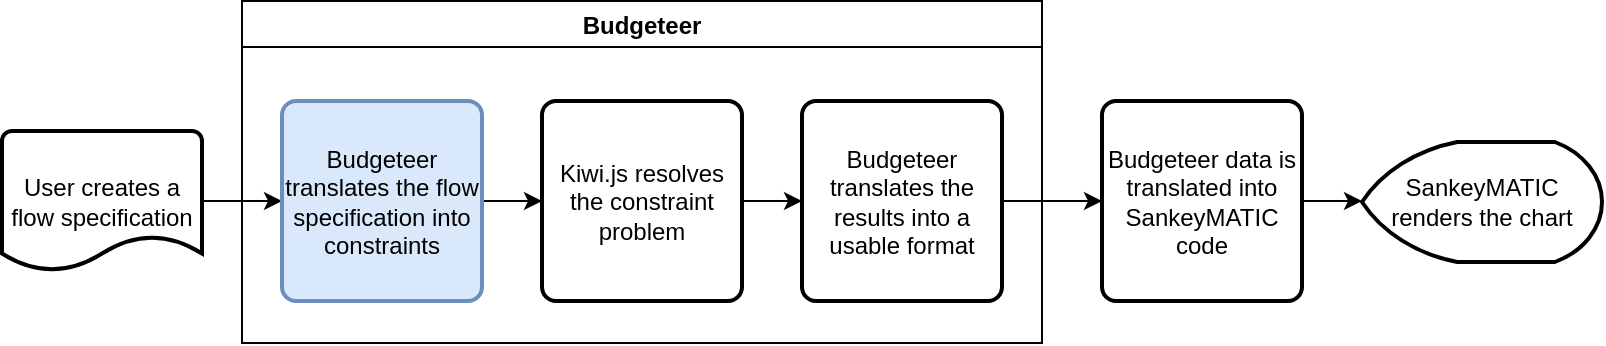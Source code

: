 <mxfile version="10.8.4" type="device"><diagram id="L3qGJH2vJpSwhfjs3CQd" name="Page-1"><mxGraphModel dx="1074" dy="584" grid="1" gridSize="10" guides="1" tooltips="1" connect="1" arrows="1" fold="1" page="1" pageScale="1" pageWidth="850" pageHeight="1100" math="0" shadow="0"><root><mxCell id="0"/><mxCell id="1" parent="0"/><mxCell id="HlfFFzps18w2d8kfRzKm-7" style="edgeStyle=orthogonalEdgeStyle;rounded=0;orthogonalLoop=1;jettySize=auto;html=1;" edge="1" parent="1" source="HlfFFzps18w2d8kfRzKm-2" target="HlfFFzps18w2d8kfRzKm-8"><mxGeometry relative="1" as="geometry"><mxPoint x="190" y="124" as="targetPoint"/></mxGeometry></mxCell><mxCell id="HlfFFzps18w2d8kfRzKm-2" value="&lt;span&gt;User creates a flow specification&lt;/span&gt;" style="strokeWidth=2;html=1;shape=mxgraph.flowchart.document2;whiteSpace=wrap;size=0.25;" vertex="1" parent="1"><mxGeometry x="20" y="108.5" width="100" height="70" as="geometry"/></mxCell><mxCell id="HlfFFzps18w2d8kfRzKm-6" value="Budgeteer" style="swimlane;" vertex="1" parent="1"><mxGeometry x="140" y="43.5" width="400" height="171" as="geometry"><mxRectangle x="20" y="190" width="80" height="23" as="alternateBounds"/></mxGeometry></mxCell><mxCell id="HlfFFzps18w2d8kfRzKm-10" value="" style="edgeStyle=orthogonalEdgeStyle;rounded=0;orthogonalLoop=1;jettySize=auto;html=1;" edge="1" parent="HlfFFzps18w2d8kfRzKm-6" source="HlfFFzps18w2d8kfRzKm-8" target="HlfFFzps18w2d8kfRzKm-9"><mxGeometry relative="1" as="geometry"/></mxCell><mxCell id="HlfFFzps18w2d8kfRzKm-8" value="Budgeteer translates the flow specification into constraints" style="rounded=1;whiteSpace=wrap;html=1;absoluteArcSize=1;arcSize=14;strokeWidth=2;fillColor=#dae8fc;strokeColor=#6c8ebf;" vertex="1" parent="HlfFFzps18w2d8kfRzKm-6"><mxGeometry x="20" y="50" width="100" height="100" as="geometry"/></mxCell><mxCell id="HlfFFzps18w2d8kfRzKm-13" value="" style="edgeStyle=orthogonalEdgeStyle;rounded=0;orthogonalLoop=1;jettySize=auto;html=1;" edge="1" parent="HlfFFzps18w2d8kfRzKm-6" source="HlfFFzps18w2d8kfRzKm-9" target="HlfFFzps18w2d8kfRzKm-12"><mxGeometry relative="1" as="geometry"/></mxCell><mxCell id="HlfFFzps18w2d8kfRzKm-9" value="Kiwi.js resolves the constraint problem" style="rounded=1;whiteSpace=wrap;html=1;absoluteArcSize=1;arcSize=14;strokeWidth=2;" vertex="1" parent="HlfFFzps18w2d8kfRzKm-6"><mxGeometry x="150" y="50" width="100" height="100" as="geometry"/></mxCell><mxCell id="HlfFFzps18w2d8kfRzKm-12" value="Budgeteer translates the results into a usable format" style="rounded=1;whiteSpace=wrap;html=1;absoluteArcSize=1;arcSize=14;strokeWidth=2;" vertex="1" parent="HlfFFzps18w2d8kfRzKm-6"><mxGeometry x="280" y="50" width="100" height="100" as="geometry"/></mxCell><mxCell id="HlfFFzps18w2d8kfRzKm-26" style="edgeStyle=orthogonalEdgeStyle;rounded=0;orthogonalLoop=1;jettySize=auto;html=1;exitX=1;exitY=0.5;exitDx=0;exitDy=0;entryX=0;entryY=0.5;entryDx=0;entryDy=0;entryPerimeter=0;" edge="1" parent="1" source="HlfFFzps18w2d8kfRzKm-23" target="HlfFFzps18w2d8kfRzKm-25"><mxGeometry relative="1" as="geometry"/></mxCell><mxCell id="HlfFFzps18w2d8kfRzKm-23" value="Budgeteer data is translated into SankeyMATIC code" style="rounded=1;whiteSpace=wrap;html=1;absoluteArcSize=1;arcSize=14;strokeWidth=2;" vertex="1" parent="1"><mxGeometry x="570" y="93.5" width="100" height="100" as="geometry"/></mxCell><mxCell id="HlfFFzps18w2d8kfRzKm-24" style="edgeStyle=orthogonalEdgeStyle;rounded=0;orthogonalLoop=1;jettySize=auto;html=1;entryX=0;entryY=0.5;entryDx=0;entryDy=0;" edge="1" parent="1" source="HlfFFzps18w2d8kfRzKm-12" target="HlfFFzps18w2d8kfRzKm-23"><mxGeometry relative="1" as="geometry"/></mxCell><mxCell id="HlfFFzps18w2d8kfRzKm-25" value="SankeyMATIC renders the chart" style="strokeWidth=2;html=1;shape=mxgraph.flowchart.display;whiteSpace=wrap;" vertex="1" parent="1"><mxGeometry x="700" y="114" width="120" height="60" as="geometry"/></mxCell></root></mxGraphModel></diagram></mxfile>